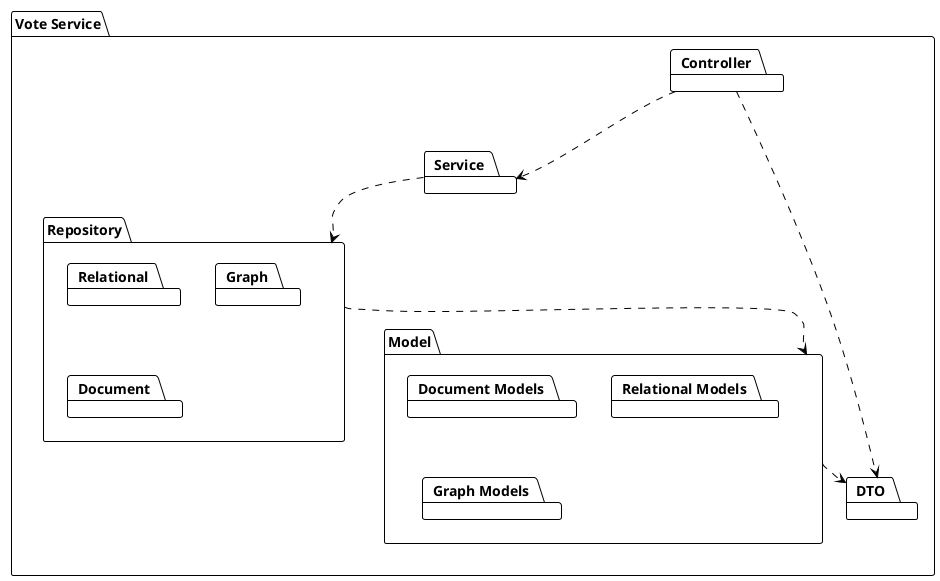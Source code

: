 @startuml
!theme plain

package "Vote Service" {
    package "Controller"
    package "Service"
    package "DTO"
    package "Model" {
        package "Document Models"
        package "Relational Models"
        package "Graph Models"
    }
    package "Repository" {
        package "Relational"
        package "Graph"
        package "Document"
    }
}

[Controller] ..> [Service]
[Controller] ..> [DTO]
[Service] ..> [Repository]
[Repository] ..> Model
Model ..> [DTO]

@enduml
